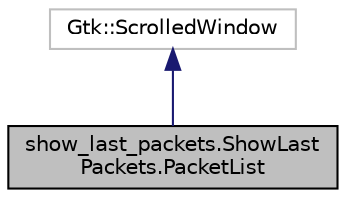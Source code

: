 digraph "show_last_packets.ShowLastPackets.PacketList"
{
 // LATEX_PDF_SIZE
  edge [fontname="Helvetica",fontsize="10",labelfontname="Helvetica",labelfontsize="10"];
  node [fontname="Helvetica",fontsize="10",shape=record];
  Node1 [label="show_last_packets.ShowLast\lPackets.PacketList",height=0.2,width=0.4,color="black", fillcolor="grey75", style="filled", fontcolor="black",tooltip=" "];
  Node2 -> Node1 [dir="back",color="midnightblue",fontsize="10",style="solid",fontname="Helvetica"];
  Node2 [label="Gtk::ScrolledWindow",height=0.2,width=0.4,color="grey75", fillcolor="white", style="filled",tooltip=" "];
}
